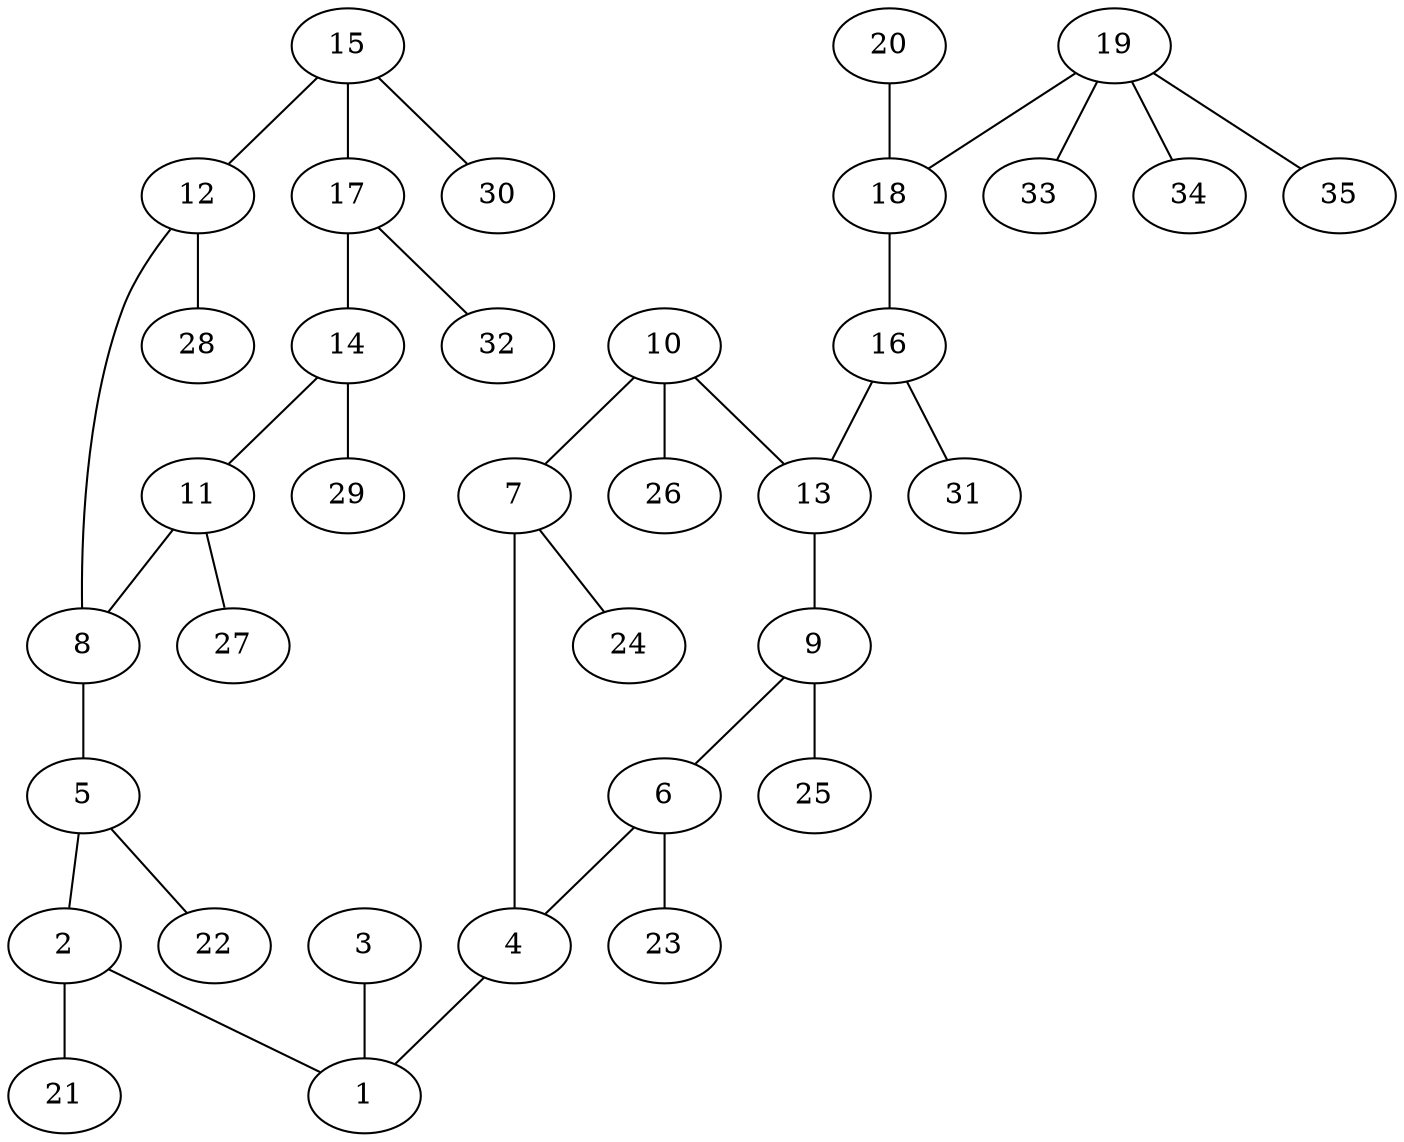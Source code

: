 graph molecule_3832 {
	1	 [chem=C];
	2	 [chem=C];
	2 -- 1	 [valence=1];
	21	 [chem=H];
	2 -- 21	 [valence=1];
	3	 [chem=O];
	3 -- 1	 [valence=2];
	4	 [chem=C];
	4 -- 1	 [valence=1];
	5	 [chem=C];
	5 -- 2	 [valence=2];
	22	 [chem=H];
	5 -- 22	 [valence=1];
	6	 [chem=C];
	6 -- 4	 [valence=2];
	23	 [chem=H];
	6 -- 23	 [valence=1];
	7	 [chem=C];
	7 -- 4	 [valence=1];
	24	 [chem=H];
	7 -- 24	 [valence=1];
	8	 [chem=C];
	8 -- 5	 [valence=1];
	9	 [chem=C];
	9 -- 6	 [valence=1];
	25	 [chem=H];
	9 -- 25	 [valence=1];
	10	 [chem=C];
	10 -- 7	 [valence=2];
	13	 [chem=C];
	10 -- 13	 [valence=1];
	26	 [chem=H];
	10 -- 26	 [valence=1];
	11	 [chem=C];
	11 -- 8	 [valence=2];
	27	 [chem=H];
	11 -- 27	 [valence=1];
	12	 [chem=C];
	12 -- 8	 [valence=1];
	28	 [chem=H];
	12 -- 28	 [valence=1];
	13 -- 9	 [valence=2];
	14	 [chem=C];
	14 -- 11	 [valence=1];
	29	 [chem=H];
	14 -- 29	 [valence=1];
	15	 [chem=C];
	15 -- 12	 [valence=2];
	17	 [chem=C];
	15 -- 17	 [valence=1];
	30	 [chem=H];
	15 -- 30	 [valence=1];
	16	 [chem=N];
	16 -- 13	 [valence=1];
	31	 [chem=H];
	16 -- 31	 [valence=1];
	17 -- 14	 [valence=2];
	32	 [chem=H];
	17 -- 32	 [valence=1];
	18	 [chem=C];
	18 -- 16	 [valence=1];
	19	 [chem=C];
	19 -- 18	 [valence=1];
	33	 [chem=H];
	19 -- 33	 [valence=1];
	34	 [chem=H];
	19 -- 34	 [valence=1];
	35	 [chem=H];
	19 -- 35	 [valence=1];
	20	 [chem=O];
	20 -- 18	 [valence=2];
}
